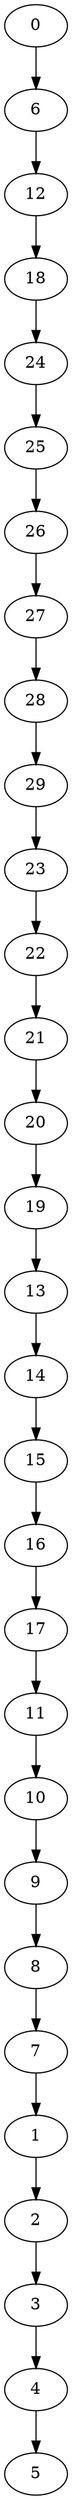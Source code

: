 digraph my_graph {
0;
6;
12;
18;
24;
25;
26;
27;
28;
29;
23;
22;
21;
20;
19;
13;
14;
15;
16;
17;
11;
10;
9;
8;
7;
1;
2;
3;
4;
5;
0->6
6->12
12->18
18->24
24->25
25->26
26->27
27->28
28->29
29->23
23->22
22->21
21->20
20->19
19->13
13->14
14->15
15->16
16->17
17->11
11->10
10->9
9->8
8->7
7->1
1->2
2->3
3->4
4->5
}